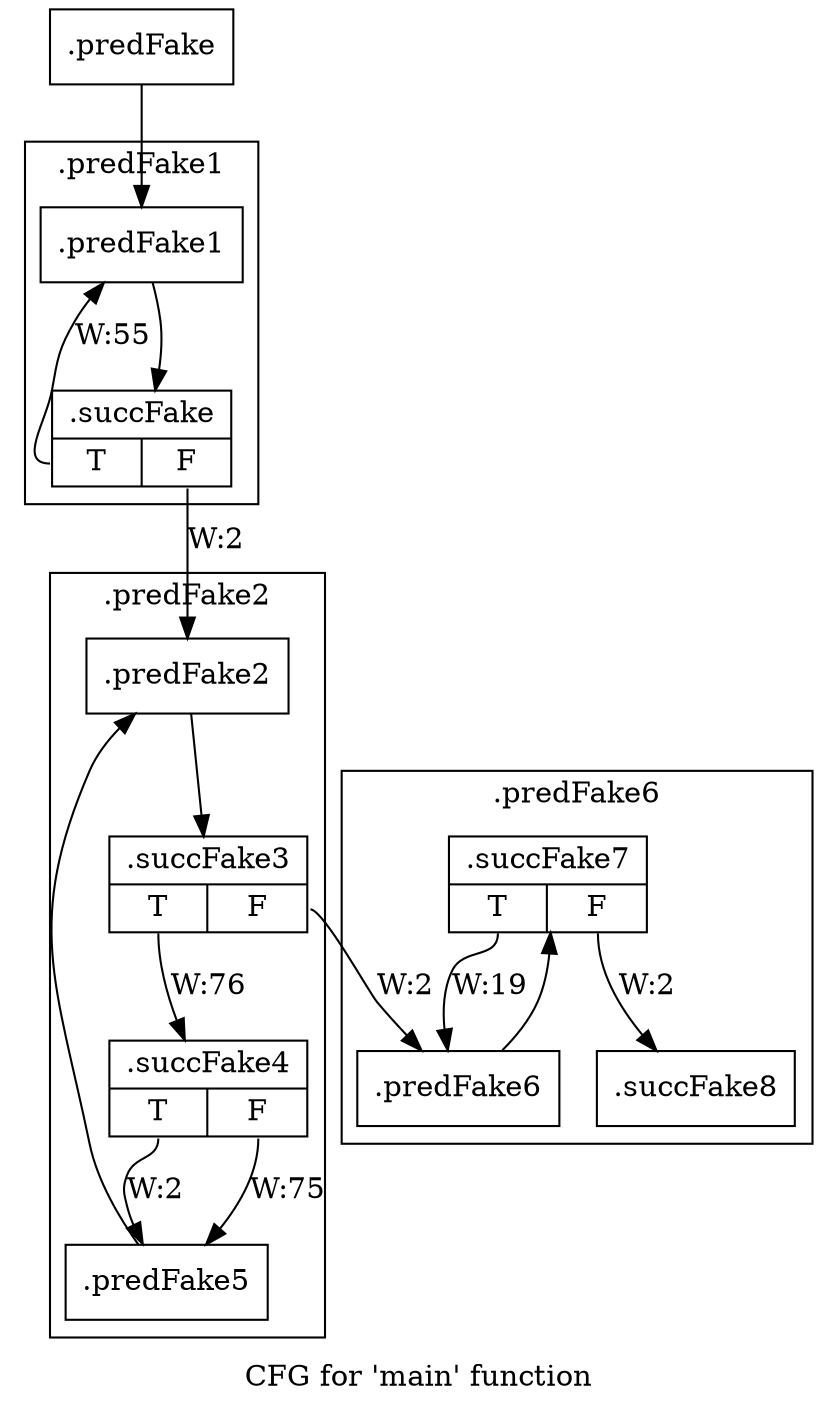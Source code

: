 digraph "CFG for 'main' function" {
	label="CFG for 'main' function";

	Node0x45e6cd0 [shape=record,filename="",linenumber="",label="{.predFake}"];
	Node0x45e6cd0 -> Node0x45e78a0[ callList="_Z11initVectorsv:108" memoryops="" filename="../../../../../Sources/conv/tb_conv.cpp" execusionnum="1"];
	Node0x47b69b0 [shape=record,filename="../../../../../Sources/conv/tb_conv.cpp",linenumber="146",label="{.succFake8}"];
subgraph cluster_0 {
	label=".predFake6";
	tripcount="18";
	invocationtime="2";

	Node0x45e7c10 [shape=record,filename="../../../../../Sources/conv/tb_conv.cpp",linenumber="137",label="{.predFake6}"];
	Node0x45e7c10 -> Node0x47b6900[ callList="" memoryops="" filename="../../../../../Sources/conv/tb_conv.cpp" execusionnum="19"];
	Node0x47b6900 [shape=record,filename="../../../../../Sources/conv/tb_conv.cpp",linenumber="137",label="{.succFake7|{<s0>T|<s1>F}}"];
	Node0x47b6900:s0 -> Node0x45e7c10[label="W:19" callList="" memoryops="; outputMap_write:139" filename="../../../../../Sources/conv/tb_conv.cpp" execusionnum="18"];
	Node0x47b6900:s1 -> Node0x47b69b0[label="W:2" callList="_Z15print_outputMatPiiii:143" memoryops="" filename="../../../../../Sources/conv/tb_conv.cpp" execusionnum="1"];
}
subgraph cluster_1 {
	label=".predFake2";
	tripcount="75";
	invocationtime="2";

	Node0x45e79e0 [shape=record,filename="../../../../../Sources/conv/tb_conv.cpp",linenumber="124",label="{.predFake2}"];
	Node0x45e79e0 -> Node0x47b6580[ callList="" memoryops="" filename="../../../../../Sources/conv/tb_conv.cpp" execusionnum="76"];
	Node0x45e7b20 [shape=record,filename="../../../../../Sources/conv/tb_conv.cpp",linenumber="128",label="{.predFake5}"];
	Node0x45e7b20 -> Node0x45e79e0[ callList="" memoryops="" filename="../../../../../Sources/conv/tb_conv.cpp" execusionnum="75"];
	Node0x47b6580 [shape=record,filename="../../../../../Sources/conv/tb_conv.cpp",linenumber="124",label="{.succFake3|{<s0>T|<s1>F}}"];
	Node0x47b6580:s0 -> Node0x47b6630[label="W:76" callList="" memoryops="" filename="../../../../../Sources/conv/tb_conv.cpp" execusionnum="75"];
	Node0x47b6580:s1 -> Node0x45e7c10[label="W:2" callList="1:134" memoryops="" filename="../../../../../Sources/conv/tb_conv.cpp" execusionnum="1"];
	Node0x47b6630 [shape=record,filename="../../../../../Sources/conv/tb_conv.cpp",linenumber="126",label="{.succFake4|{<s0>T|<s1>F}}"];
	Node0x47b6630:s0 -> Node0x45e7b20[label="W:2" callList="" memoryops="" filename="../../../../../Sources/conv/tb_conv.cpp" execusionnum="1"];
	Node0x47b6630:s1 -> Node0x45e7b20[label="W:75" callList="" memoryops="" filename="../../../../../Sources/conv/tb_conv.cpp" execusionnum="74"];
}
subgraph cluster_2 {
	label=".predFake1";
	tripcount="54";
	invocationtime="1";

	Node0x45e78a0 [shape=record,filename="../../../../../Sources/conv/tb_conv.cpp",linenumber="114",label="{.predFake1}"];
	Node0x45e78a0 -> Node0x47b8090[ callList="" memoryops="" filename="../../../../../Sources/conv/tb_conv.cpp" execusionnum="55"];
	Node0x47b8090 [shape=record,filename="../../../../../Sources/conv/tb_conv.cpp",linenumber="114",label="{.succFake|{<s0>T|<s1>F}}"];
	Node0x47b8090:s0 -> Node0x45e78a0[label="W:55" callList="" memoryops="" filename="../../../../../Sources/conv/tb_conv.cpp" execusionnum="54"];
	Node0x47b8090:s1 -> Node0x45e79e0[label="W:2" callList="" memoryops="" filename="../../../../../Sources/conv/tb_conv.cpp" execusionnum="1"];
}
}
